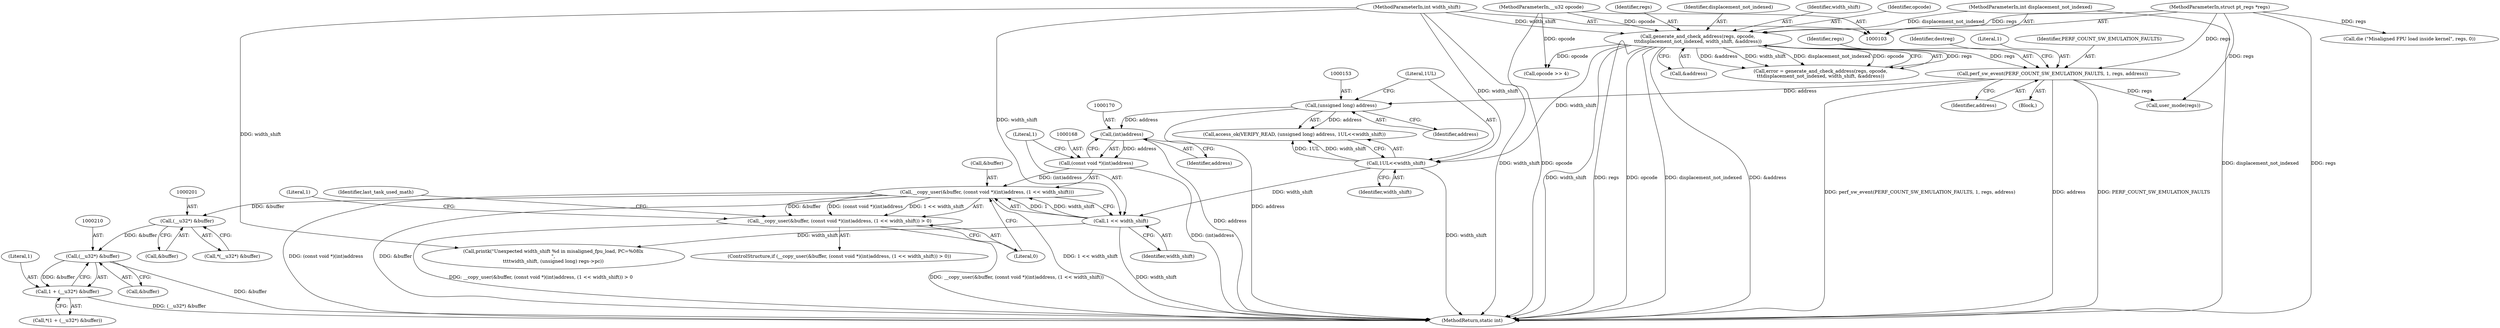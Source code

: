 digraph "0_linux_a8b0ca17b80e92faab46ee7179ba9e99ccb61233_24@API" {
"1000164" [label="(Call,__copy_user(&buffer, (const void *)(int)address, (1 << width_shift)))"];
"1000167" [label="(Call,(const void *)(int)address)"];
"1000169" [label="(Call,(int)address)"];
"1000152" [label="(Call,(unsigned long) address)"];
"1000129" [label="(Call,perf_sw_event(PERF_COUNT_SW_EMULATION_FAULTS, 1, regs, address))"];
"1000115" [label="(Call,generate_and_check_address(regs, opcode,\n\t\t\tdisplacement_not_indexed, width_shift, &address))"];
"1000104" [label="(MethodParameterIn,struct pt_regs *regs)"];
"1000105" [label="(MethodParameterIn,__u32 opcode)"];
"1000106" [label="(MethodParameterIn,int displacement_not_indexed)"];
"1000107" [label="(MethodParameterIn,int width_shift)"];
"1000172" [label="(Call,1 << width_shift)"];
"1000155" [label="(Call,1UL<<width_shift)"];
"1000163" [label="(Call,__copy_user(&buffer, (const void *)(int)address, (1 << width_shift)) > 0)"];
"1000200" [label="(Call,(__u32*) &buffer)"];
"1000209" [label="(Call,(__u32*) &buffer)"];
"1000207" [label="(Call,1 + (__u32*) &buffer)"];
"1000199" [label="(Call,*(__u32*) &buffer)"];
"1000142" [label="(Call,user_mode(regs))"];
"1000118" [label="(Identifier,displacement_not_indexed)"];
"1000175" [label="(Literal,0)"];
"1000129" [label="(Call,perf_sw_event(PERF_COUNT_SW_EMULATION_FAULTS, 1, regs, address))"];
"1000130" [label="(Identifier,PERF_COUNT_SW_EMULATION_FAULTS)"];
"1000200" [label="(Call,(__u32*) &buffer)"];
"1000113" [label="(Call,error = generate_and_check_address(regs, opcode,\n\t\t\tdisplacement_not_indexed, width_shift, &address))"];
"1000119" [label="(Identifier,width_shift)"];
"1000211" [label="(Call,&buffer)"];
"1000165" [label="(Call,&buffer)"];
"1000207" [label="(Call,1 + (__u32*) &buffer)"];
"1000163" [label="(Call,__copy_user(&buffer, (const void *)(int)address, (1 << width_shift)) > 0)"];
"1000202" [label="(Call,&buffer)"];
"1000169" [label="(Call,(int)address)"];
"1000295" [label="(Call,printk(\"Unexpected width_shift %d in misaligned_fpu_load, PC=%08lx\n\",\n\t\t\t\twidth_shift, (unsigned long) regs->pc))"];
"1000208" [label="(Literal,1)"];
"1000106" [label="(MethodParameterIn,int displacement_not_indexed)"];
"1000172" [label="(Call,1 << width_shift)"];
"1000162" [label="(ControlStructure,if (__copy_user(&buffer, (const void *)(int)address, (1 << width_shift)) > 0))"];
"1000105" [label="(MethodParameterIn,__u32 opcode)"];
"1000132" [label="(Identifier,regs)"];
"1000120" [label="(Call,&address)"];
"1000167" [label="(Call,(const void *)(int)address)"];
"1000156" [label="(Literal,1UL)"];
"1000157" [label="(Identifier,width_shift)"];
"1000171" [label="(Identifier,address)"];
"1000115" [label="(Call,generate_and_check_address(regs, opcode,\n\t\t\tdisplacement_not_indexed, width_shift, &address))"];
"1000155" [label="(Call,1UL<<width_shift)"];
"1000173" [label="(Literal,1)"];
"1000104" [label="(MethodParameterIn,struct pt_regs *regs)"];
"1000206" [label="(Call,*(1 + (__u32*) &buffer))"];
"1000117" [label="(Identifier,opcode)"];
"1000174" [label="(Identifier,width_shift)"];
"1000315" [label="(MethodReturn,static int)"];
"1000150" [label="(Call,access_ok(VERIFY_READ, (unsigned long) address, 1UL<<width_shift))"];
"1000135" [label="(Identifier,destreg)"];
"1000308" [label="(Call,die (\"Misaligned FPU load inside kernel\", regs, 0))"];
"1000209" [label="(Call,(__u32*) &buffer)"];
"1000116" [label="(Identifier,regs)"];
"1000133" [label="(Identifier,address)"];
"1000107" [label="(MethodParameterIn,int width_shift)"];
"1000109" [label="(Block,)"];
"1000152" [label="(Call,(unsigned long) address)"];
"1000164" [label="(Call,__copy_user(&buffer, (const void *)(int)address, (1 << width_shift)))"];
"1000154" [label="(Identifier,address)"];
"1000131" [label="(Literal,1)"];
"1000182" [label="(Identifier,last_task_used_math)"];
"1000179" [label="(Literal,1)"];
"1000137" [label="(Call,opcode >> 4)"];
"1000164" -> "1000163"  [label="AST: "];
"1000164" -> "1000172"  [label="CFG: "];
"1000165" -> "1000164"  [label="AST: "];
"1000167" -> "1000164"  [label="AST: "];
"1000172" -> "1000164"  [label="AST: "];
"1000175" -> "1000164"  [label="CFG: "];
"1000164" -> "1000315"  [label="DDG: 1 << width_shift"];
"1000164" -> "1000315"  [label="DDG: (const void *)(int)address"];
"1000164" -> "1000315"  [label="DDG: &buffer"];
"1000164" -> "1000163"  [label="DDG: &buffer"];
"1000164" -> "1000163"  [label="DDG: (const void *)(int)address"];
"1000164" -> "1000163"  [label="DDG: 1 << width_shift"];
"1000167" -> "1000164"  [label="DDG: (int)address"];
"1000172" -> "1000164"  [label="DDG: 1"];
"1000172" -> "1000164"  [label="DDG: width_shift"];
"1000164" -> "1000200"  [label="DDG: &buffer"];
"1000167" -> "1000169"  [label="CFG: "];
"1000168" -> "1000167"  [label="AST: "];
"1000169" -> "1000167"  [label="AST: "];
"1000173" -> "1000167"  [label="CFG: "];
"1000167" -> "1000315"  [label="DDG: (int)address"];
"1000169" -> "1000167"  [label="DDG: address"];
"1000169" -> "1000171"  [label="CFG: "];
"1000170" -> "1000169"  [label="AST: "];
"1000171" -> "1000169"  [label="AST: "];
"1000169" -> "1000315"  [label="DDG: address"];
"1000152" -> "1000169"  [label="DDG: address"];
"1000152" -> "1000150"  [label="AST: "];
"1000152" -> "1000154"  [label="CFG: "];
"1000153" -> "1000152"  [label="AST: "];
"1000154" -> "1000152"  [label="AST: "];
"1000156" -> "1000152"  [label="CFG: "];
"1000152" -> "1000315"  [label="DDG: address"];
"1000152" -> "1000150"  [label="DDG: address"];
"1000129" -> "1000152"  [label="DDG: address"];
"1000129" -> "1000109"  [label="AST: "];
"1000129" -> "1000133"  [label="CFG: "];
"1000130" -> "1000129"  [label="AST: "];
"1000131" -> "1000129"  [label="AST: "];
"1000132" -> "1000129"  [label="AST: "];
"1000133" -> "1000129"  [label="AST: "];
"1000135" -> "1000129"  [label="CFG: "];
"1000129" -> "1000315"  [label="DDG: PERF_COUNT_SW_EMULATION_FAULTS"];
"1000129" -> "1000315"  [label="DDG: perf_sw_event(PERF_COUNT_SW_EMULATION_FAULTS, 1, regs, address)"];
"1000129" -> "1000315"  [label="DDG: address"];
"1000115" -> "1000129"  [label="DDG: regs"];
"1000104" -> "1000129"  [label="DDG: regs"];
"1000129" -> "1000142"  [label="DDG: regs"];
"1000115" -> "1000113"  [label="AST: "];
"1000115" -> "1000120"  [label="CFG: "];
"1000116" -> "1000115"  [label="AST: "];
"1000117" -> "1000115"  [label="AST: "];
"1000118" -> "1000115"  [label="AST: "];
"1000119" -> "1000115"  [label="AST: "];
"1000120" -> "1000115"  [label="AST: "];
"1000113" -> "1000115"  [label="CFG: "];
"1000115" -> "1000315"  [label="DDG: opcode"];
"1000115" -> "1000315"  [label="DDG: displacement_not_indexed"];
"1000115" -> "1000315"  [label="DDG: &address"];
"1000115" -> "1000315"  [label="DDG: width_shift"];
"1000115" -> "1000315"  [label="DDG: regs"];
"1000115" -> "1000113"  [label="DDG: regs"];
"1000115" -> "1000113"  [label="DDG: &address"];
"1000115" -> "1000113"  [label="DDG: width_shift"];
"1000115" -> "1000113"  [label="DDG: displacement_not_indexed"];
"1000115" -> "1000113"  [label="DDG: opcode"];
"1000104" -> "1000115"  [label="DDG: regs"];
"1000105" -> "1000115"  [label="DDG: opcode"];
"1000106" -> "1000115"  [label="DDG: displacement_not_indexed"];
"1000107" -> "1000115"  [label="DDG: width_shift"];
"1000115" -> "1000137"  [label="DDG: opcode"];
"1000115" -> "1000155"  [label="DDG: width_shift"];
"1000104" -> "1000103"  [label="AST: "];
"1000104" -> "1000315"  [label="DDG: regs"];
"1000104" -> "1000142"  [label="DDG: regs"];
"1000104" -> "1000308"  [label="DDG: regs"];
"1000105" -> "1000103"  [label="AST: "];
"1000105" -> "1000315"  [label="DDG: opcode"];
"1000105" -> "1000137"  [label="DDG: opcode"];
"1000106" -> "1000103"  [label="AST: "];
"1000106" -> "1000315"  [label="DDG: displacement_not_indexed"];
"1000107" -> "1000103"  [label="AST: "];
"1000107" -> "1000315"  [label="DDG: width_shift"];
"1000107" -> "1000155"  [label="DDG: width_shift"];
"1000107" -> "1000172"  [label="DDG: width_shift"];
"1000107" -> "1000295"  [label="DDG: width_shift"];
"1000172" -> "1000174"  [label="CFG: "];
"1000173" -> "1000172"  [label="AST: "];
"1000174" -> "1000172"  [label="AST: "];
"1000172" -> "1000315"  [label="DDG: width_shift"];
"1000155" -> "1000172"  [label="DDG: width_shift"];
"1000172" -> "1000295"  [label="DDG: width_shift"];
"1000155" -> "1000150"  [label="AST: "];
"1000155" -> "1000157"  [label="CFG: "];
"1000156" -> "1000155"  [label="AST: "];
"1000157" -> "1000155"  [label="AST: "];
"1000150" -> "1000155"  [label="CFG: "];
"1000155" -> "1000315"  [label="DDG: width_shift"];
"1000155" -> "1000150"  [label="DDG: 1UL"];
"1000155" -> "1000150"  [label="DDG: width_shift"];
"1000163" -> "1000162"  [label="AST: "];
"1000163" -> "1000175"  [label="CFG: "];
"1000175" -> "1000163"  [label="AST: "];
"1000179" -> "1000163"  [label="CFG: "];
"1000182" -> "1000163"  [label="CFG: "];
"1000163" -> "1000315"  [label="DDG: __copy_user(&buffer, (const void *)(int)address, (1 << width_shift))"];
"1000163" -> "1000315"  [label="DDG: __copy_user(&buffer, (const void *)(int)address, (1 << width_shift)) > 0"];
"1000200" -> "1000199"  [label="AST: "];
"1000200" -> "1000202"  [label="CFG: "];
"1000201" -> "1000200"  [label="AST: "];
"1000202" -> "1000200"  [label="AST: "];
"1000199" -> "1000200"  [label="CFG: "];
"1000200" -> "1000209"  [label="DDG: &buffer"];
"1000209" -> "1000207"  [label="AST: "];
"1000209" -> "1000211"  [label="CFG: "];
"1000210" -> "1000209"  [label="AST: "];
"1000211" -> "1000209"  [label="AST: "];
"1000207" -> "1000209"  [label="CFG: "];
"1000209" -> "1000315"  [label="DDG: &buffer"];
"1000209" -> "1000207"  [label="DDG: &buffer"];
"1000207" -> "1000206"  [label="AST: "];
"1000208" -> "1000207"  [label="AST: "];
"1000206" -> "1000207"  [label="CFG: "];
"1000207" -> "1000315"  [label="DDG: (__u32*) &buffer"];
}
